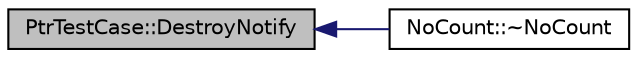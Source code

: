 digraph "PtrTestCase::DestroyNotify"
{
  edge [fontname="Helvetica",fontsize="10",labelfontname="Helvetica",labelfontsize="10"];
  node [fontname="Helvetica",fontsize="10",shape=record];
  rankdir="LR";
  Node1 [label="PtrTestCase::DestroyNotify",height=0.2,width=0.4,color="black", fillcolor="grey75", style="filled", fontcolor="black"];
  Node1 -> Node2 [dir="back",color="midnightblue",fontsize="10",style="solid"];
  Node2 [label="NoCount::~NoCount",height=0.2,width=0.4,color="black", fillcolor="white", style="filled",URL="$d7/d10/classNoCount.html#acd4be4ce36571b929c3ae1badcecac97"];
}
